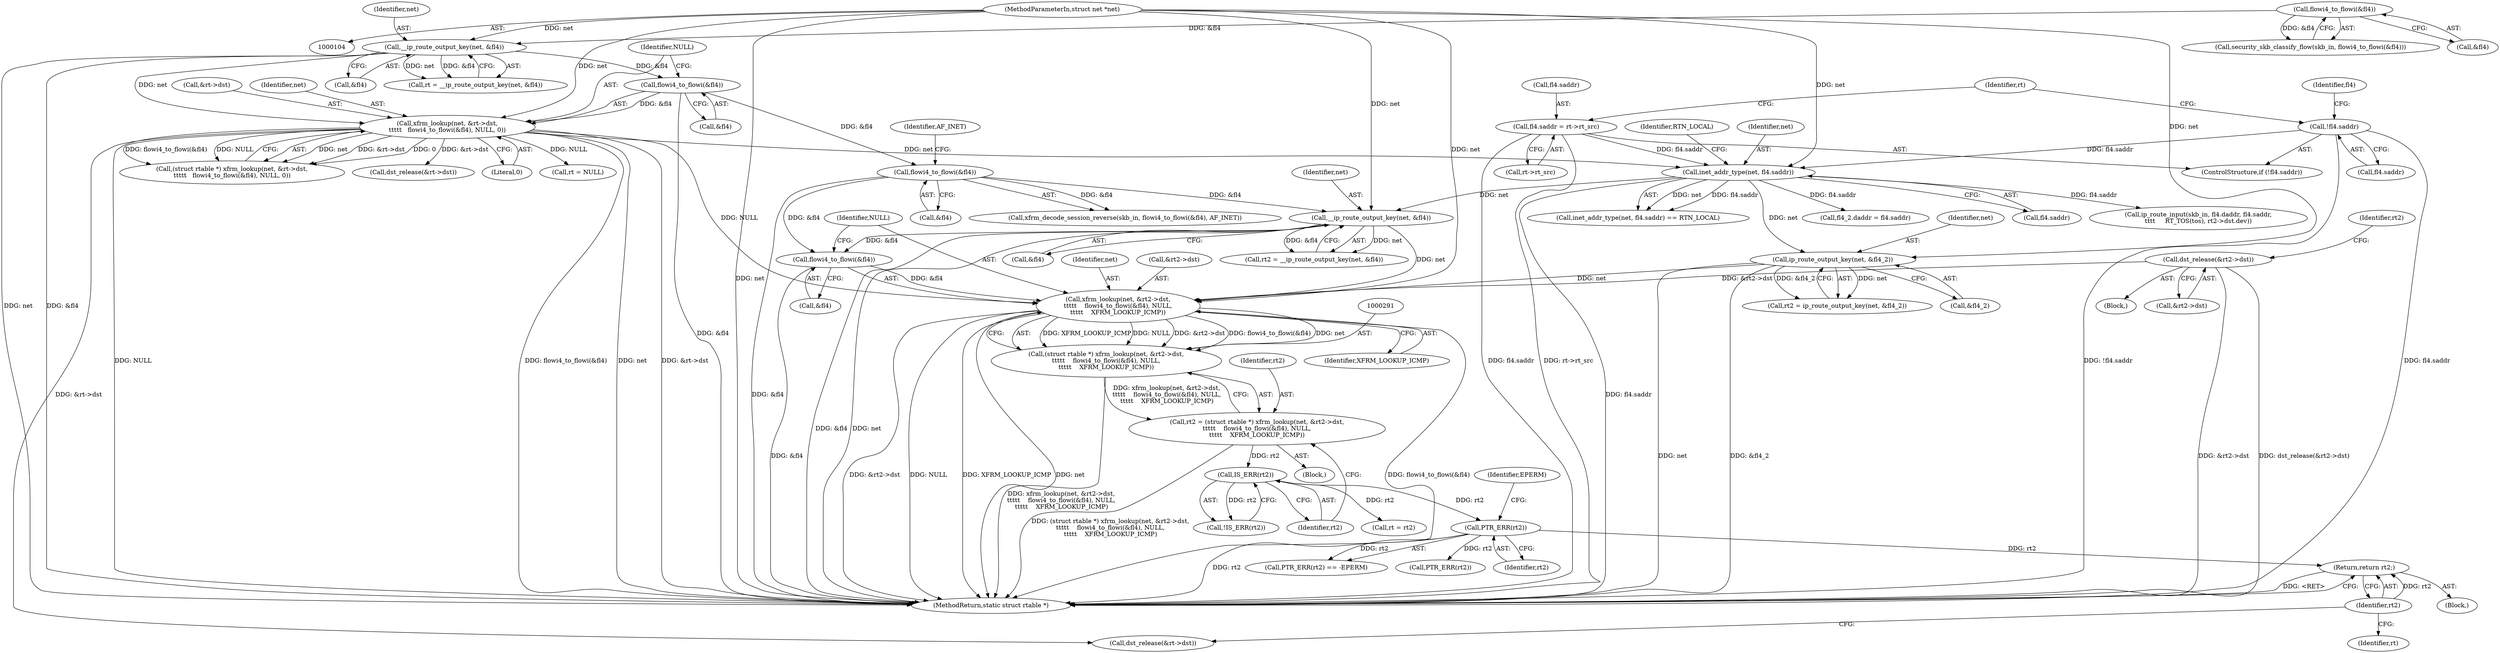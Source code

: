 digraph "0_linux_f6d8bd051c391c1c0458a30b2a7abcd939329259_12@pointer" {
"1000331" [label="(Return,return rt2;)"];
"1000332" [label="(Identifier,rt2)"];
"1000319" [label="(Call,PTR_ERR(rt2))"];
"1000305" [label="(Call,IS_ERR(rt2))"];
"1000288" [label="(Call,rt2 = (struct rtable *) xfrm_lookup(net, &rt2->dst,\n\t\t\t\t\t    flowi4_to_flowi(&fl4), NULL,\n\t\t\t\t\t    XFRM_LOOKUP_ICMP))"];
"1000290" [label="(Call,(struct rtable *) xfrm_lookup(net, &rt2->dst,\n\t\t\t\t\t    flowi4_to_flowi(&fl4), NULL,\n\t\t\t\t\t    XFRM_LOOKUP_ICMP))"];
"1000292" [label="(Call,xfrm_lookup(net, &rt2->dst,\n\t\t\t\t\t    flowi4_to_flowi(&fl4), NULL,\n\t\t\t\t\t    XFRM_LOOKUP_ICMP))"];
"1000236" [label="(Call,ip_route_output_key(net, &fl4_2))"];
"1000203" [label="(Call,inet_addr_type(net, fl4.saddr))"];
"1000154" [label="(Call,xfrm_lookup(net, &rt->dst,\n\t\t\t\t\t   flowi4_to_flowi(&fl4), NULL, 0))"];
"1000126" [label="(Call,__ip_route_output_key(net, &fl4))"];
"1000105" [label="(MethodParameterIn,struct net *net)"];
"1000121" [label="(Call,flowi4_to_flowi(&fl4))"];
"1000160" [label="(Call,flowi4_to_flowi(&fl4))"];
"1000139" [label="(Call,!fl4.saddr)"];
"1000143" [label="(Call,fl4.saddr = rt->rt_src)"];
"1000212" [label="(Call,__ip_route_output_key(net, &fl4))"];
"1000194" [label="(Call,flowi4_to_flowi(&fl4))"];
"1000271" [label="(Call,dst_release(&rt2->dst))"];
"1000298" [label="(Call,flowi4_to_flowi(&fl4))"];
"1000192" [label="(Call,xfrm_decode_session_reverse(skb_in, flowi4_to_flowi(&fl4), AF_INET))"];
"1000325" [label="(Identifier,rt)"];
"1000313" [label="(Call,rt = rt2)"];
"1000293" [label="(Identifier,net)"];
"1000113" [label="(Block,)"];
"1000163" [label="(Identifier,NULL)"];
"1000210" [label="(Call,rt2 = __ip_route_output_key(net, &fl4))"];
"1000227" [label="(Call,fl4_2.daddr = fl4.saddr)"];
"1000212" [label="(Call,__ip_route_output_key(net, &fl4))"];
"1000194" [label="(Call,flowi4_to_flowi(&fl4))"];
"1000126" [label="(Call,__ip_route_output_key(net, &fl4))"];
"1000160" [label="(Call,flowi4_to_flowi(&fl4))"];
"1000322" [label="(Identifier,EPERM)"];
"1000289" [label="(Identifier,rt2)"];
"1000277" [label="(Identifier,rt2)"];
"1000299" [label="(Call,&fl4)"];
"1000290" [label="(Call,(struct rtable *) xfrm_lookup(net, &rt2->dst,\n\t\t\t\t\t    flowi4_to_flowi(&fl4), NULL,\n\t\t\t\t\t    XFRM_LOOKUP_ICMP))"];
"1000205" [label="(Call,fl4.saddr)"];
"1000256" [label="(Call,ip_route_input(skb_in, fl4.daddr, fl4.saddr,\n\t\t\t\t     RT_TOS(tos), rt2->dst.dev))"];
"1000234" [label="(Call,rt2 = ip_route_output_key(net, &fl4_2))"];
"1000122" [label="(Call,&fl4)"];
"1000332" [label="(Identifier,rt2)"];
"1000319" [label="(Call,PTR_ERR(rt2))"];
"1000197" [label="(Identifier,AF_INET)"];
"1000224" [label="(Block,)"];
"1000147" [label="(Call,rt->rt_src)"];
"1000238" [label="(Call,&fl4_2)"];
"1000144" [label="(Call,fl4.saddr)"];
"1000156" [label="(Call,&rt->dst)"];
"1000326" [label="(Call,dst_release(&rt->dst))"];
"1000318" [label="(Call,PTR_ERR(rt2) == -EPERM)"];
"1000138" [label="(ControlStructure,if (!fl4.saddr))"];
"1000143" [label="(Call,fl4.saddr = rt->rt_src)"];
"1000214" [label="(Call,&fl4)"];
"1000155" [label="(Identifier,net)"];
"1000195" [label="(Call,&fl4)"];
"1000151" [label="(Identifier,rt)"];
"1000213" [label="(Identifier,net)"];
"1000140" [label="(Call,fl4.saddr)"];
"1000237" [label="(Identifier,net)"];
"1000202" [label="(Call,inet_addr_type(net, fl4.saddr) == RTN_LOCAL)"];
"1000208" [label="(Identifier,RTN_LOCAL)"];
"1000272" [label="(Call,&rt2->dst)"];
"1000105" [label="(MethodParameterIn,struct net *net)"];
"1000301" [label="(Identifier,NULL)"];
"1000121" [label="(Call,flowi4_to_flowi(&fl4))"];
"1000337" [label="(Call,PTR_ERR(rt2))"];
"1000152" [label="(Call,(struct rtable *) xfrm_lookup(net, &rt->dst,\n\t\t\t\t\t   flowi4_to_flowi(&fl4), NULL, 0))"];
"1000288" [label="(Call,rt2 = (struct rtable *) xfrm_lookup(net, &rt2->dst,\n\t\t\t\t\t    flowi4_to_flowi(&fl4), NULL,\n\t\t\t\t\t    XFRM_LOOKUP_ICMP))"];
"1000308" [label="(Call,dst_release(&rt->dst))"];
"1000154" [label="(Call,xfrm_lookup(net, &rt->dst,\n\t\t\t\t\t   flowi4_to_flowi(&fl4), NULL, 0))"];
"1000161" [label="(Call,&fl4)"];
"1000124" [label="(Call,rt = __ip_route_output_key(net, &fl4))"];
"1000304" [label="(Call,!IS_ERR(rt2))"];
"1000331" [label="(Return,return rt2;)"];
"1000350" [label="(MethodReturn,static struct rtable *)"];
"1000164" [label="(Literal,0)"];
"1000323" [label="(Block,)"];
"1000305" [label="(Call,IS_ERR(rt2))"];
"1000320" [label="(Identifier,rt2)"];
"1000306" [label="(Identifier,rt2)"];
"1000139" [label="(Call,!fl4.saddr)"];
"1000119" [label="(Call,security_skb_classify_flow(skb_in, flowi4_to_flowi(&fl4)))"];
"1000294" [label="(Call,&rt2->dst)"];
"1000145" [label="(Identifier,fl4)"];
"1000127" [label="(Identifier,net)"];
"1000292" [label="(Call,xfrm_lookup(net, &rt2->dst,\n\t\t\t\t\t    flowi4_to_flowi(&fl4), NULL,\n\t\t\t\t\t    XFRM_LOOKUP_ICMP))"];
"1000236" [label="(Call,ip_route_output_key(net, &fl4_2))"];
"1000203" [label="(Call,inet_addr_type(net, fl4.saddr))"];
"1000302" [label="(Identifier,XFRM_LOOKUP_ICMP)"];
"1000271" [label="(Call,dst_release(&rt2->dst))"];
"1000204" [label="(Identifier,net)"];
"1000128" [label="(Call,&fl4)"];
"1000298" [label="(Call,flowi4_to_flowi(&fl4))"];
"1000184" [label="(Call,rt = NULL)"];
"1000331" -> "1000323"  [label="AST: "];
"1000331" -> "1000332"  [label="CFG: "];
"1000332" -> "1000331"  [label="AST: "];
"1000350" -> "1000331"  [label="CFG: "];
"1000331" -> "1000350"  [label="DDG: <RET>"];
"1000332" -> "1000331"  [label="DDG: rt2"];
"1000319" -> "1000331"  [label="DDG: rt2"];
"1000332" -> "1000326"  [label="CFG: "];
"1000332" -> "1000325"  [label="CFG: "];
"1000319" -> "1000318"  [label="AST: "];
"1000319" -> "1000320"  [label="CFG: "];
"1000320" -> "1000319"  [label="AST: "];
"1000322" -> "1000319"  [label="CFG: "];
"1000319" -> "1000350"  [label="DDG: rt2"];
"1000319" -> "1000318"  [label="DDG: rt2"];
"1000305" -> "1000319"  [label="DDG: rt2"];
"1000319" -> "1000337"  [label="DDG: rt2"];
"1000305" -> "1000304"  [label="AST: "];
"1000305" -> "1000306"  [label="CFG: "];
"1000306" -> "1000305"  [label="AST: "];
"1000304" -> "1000305"  [label="CFG: "];
"1000305" -> "1000304"  [label="DDG: rt2"];
"1000288" -> "1000305"  [label="DDG: rt2"];
"1000305" -> "1000313"  [label="DDG: rt2"];
"1000288" -> "1000113"  [label="AST: "];
"1000288" -> "1000290"  [label="CFG: "];
"1000289" -> "1000288"  [label="AST: "];
"1000290" -> "1000288"  [label="AST: "];
"1000306" -> "1000288"  [label="CFG: "];
"1000288" -> "1000350"  [label="DDG: (struct rtable *) xfrm_lookup(net, &rt2->dst,\n\t\t\t\t\t    flowi4_to_flowi(&fl4), NULL,\n\t\t\t\t\t    XFRM_LOOKUP_ICMP)"];
"1000290" -> "1000288"  [label="DDG: xfrm_lookup(net, &rt2->dst,\n\t\t\t\t\t    flowi4_to_flowi(&fl4), NULL,\n\t\t\t\t\t    XFRM_LOOKUP_ICMP)"];
"1000290" -> "1000292"  [label="CFG: "];
"1000291" -> "1000290"  [label="AST: "];
"1000292" -> "1000290"  [label="AST: "];
"1000290" -> "1000350"  [label="DDG: xfrm_lookup(net, &rt2->dst,\n\t\t\t\t\t    flowi4_to_flowi(&fl4), NULL,\n\t\t\t\t\t    XFRM_LOOKUP_ICMP)"];
"1000292" -> "1000290"  [label="DDG: XFRM_LOOKUP_ICMP"];
"1000292" -> "1000290"  [label="DDG: NULL"];
"1000292" -> "1000290"  [label="DDG: &rt2->dst"];
"1000292" -> "1000290"  [label="DDG: flowi4_to_flowi(&fl4)"];
"1000292" -> "1000290"  [label="DDG: net"];
"1000292" -> "1000302"  [label="CFG: "];
"1000293" -> "1000292"  [label="AST: "];
"1000294" -> "1000292"  [label="AST: "];
"1000298" -> "1000292"  [label="AST: "];
"1000301" -> "1000292"  [label="AST: "];
"1000302" -> "1000292"  [label="AST: "];
"1000292" -> "1000350"  [label="DDG: net"];
"1000292" -> "1000350"  [label="DDG: flowi4_to_flowi(&fl4)"];
"1000292" -> "1000350"  [label="DDG: &rt2->dst"];
"1000292" -> "1000350"  [label="DDG: NULL"];
"1000292" -> "1000350"  [label="DDG: XFRM_LOOKUP_ICMP"];
"1000236" -> "1000292"  [label="DDG: net"];
"1000212" -> "1000292"  [label="DDG: net"];
"1000105" -> "1000292"  [label="DDG: net"];
"1000271" -> "1000292"  [label="DDG: &rt2->dst"];
"1000298" -> "1000292"  [label="DDG: &fl4"];
"1000154" -> "1000292"  [label="DDG: NULL"];
"1000236" -> "1000234"  [label="AST: "];
"1000236" -> "1000238"  [label="CFG: "];
"1000237" -> "1000236"  [label="AST: "];
"1000238" -> "1000236"  [label="AST: "];
"1000234" -> "1000236"  [label="CFG: "];
"1000236" -> "1000350"  [label="DDG: net"];
"1000236" -> "1000350"  [label="DDG: &fl4_2"];
"1000236" -> "1000234"  [label="DDG: net"];
"1000236" -> "1000234"  [label="DDG: &fl4_2"];
"1000203" -> "1000236"  [label="DDG: net"];
"1000105" -> "1000236"  [label="DDG: net"];
"1000203" -> "1000202"  [label="AST: "];
"1000203" -> "1000205"  [label="CFG: "];
"1000204" -> "1000203"  [label="AST: "];
"1000205" -> "1000203"  [label="AST: "];
"1000208" -> "1000203"  [label="CFG: "];
"1000203" -> "1000350"  [label="DDG: fl4.saddr"];
"1000203" -> "1000202"  [label="DDG: net"];
"1000203" -> "1000202"  [label="DDG: fl4.saddr"];
"1000154" -> "1000203"  [label="DDG: net"];
"1000105" -> "1000203"  [label="DDG: net"];
"1000139" -> "1000203"  [label="DDG: fl4.saddr"];
"1000143" -> "1000203"  [label="DDG: fl4.saddr"];
"1000203" -> "1000212"  [label="DDG: net"];
"1000203" -> "1000227"  [label="DDG: fl4.saddr"];
"1000203" -> "1000256"  [label="DDG: fl4.saddr"];
"1000154" -> "1000152"  [label="AST: "];
"1000154" -> "1000164"  [label="CFG: "];
"1000155" -> "1000154"  [label="AST: "];
"1000156" -> "1000154"  [label="AST: "];
"1000160" -> "1000154"  [label="AST: "];
"1000163" -> "1000154"  [label="AST: "];
"1000164" -> "1000154"  [label="AST: "];
"1000152" -> "1000154"  [label="CFG: "];
"1000154" -> "1000350"  [label="DDG: flowi4_to_flowi(&fl4)"];
"1000154" -> "1000350"  [label="DDG: net"];
"1000154" -> "1000350"  [label="DDG: &rt->dst"];
"1000154" -> "1000350"  [label="DDG: NULL"];
"1000154" -> "1000152"  [label="DDG: net"];
"1000154" -> "1000152"  [label="DDG: &rt->dst"];
"1000154" -> "1000152"  [label="DDG: 0"];
"1000154" -> "1000152"  [label="DDG: flowi4_to_flowi(&fl4)"];
"1000154" -> "1000152"  [label="DDG: NULL"];
"1000126" -> "1000154"  [label="DDG: net"];
"1000105" -> "1000154"  [label="DDG: net"];
"1000160" -> "1000154"  [label="DDG: &fl4"];
"1000154" -> "1000184"  [label="DDG: NULL"];
"1000154" -> "1000308"  [label="DDG: &rt->dst"];
"1000154" -> "1000326"  [label="DDG: &rt->dst"];
"1000126" -> "1000124"  [label="AST: "];
"1000126" -> "1000128"  [label="CFG: "];
"1000127" -> "1000126"  [label="AST: "];
"1000128" -> "1000126"  [label="AST: "];
"1000124" -> "1000126"  [label="CFG: "];
"1000126" -> "1000350"  [label="DDG: net"];
"1000126" -> "1000350"  [label="DDG: &fl4"];
"1000126" -> "1000124"  [label="DDG: net"];
"1000126" -> "1000124"  [label="DDG: &fl4"];
"1000105" -> "1000126"  [label="DDG: net"];
"1000121" -> "1000126"  [label="DDG: &fl4"];
"1000126" -> "1000160"  [label="DDG: &fl4"];
"1000105" -> "1000104"  [label="AST: "];
"1000105" -> "1000350"  [label="DDG: net"];
"1000105" -> "1000212"  [label="DDG: net"];
"1000121" -> "1000119"  [label="AST: "];
"1000121" -> "1000122"  [label="CFG: "];
"1000122" -> "1000121"  [label="AST: "];
"1000119" -> "1000121"  [label="CFG: "];
"1000121" -> "1000119"  [label="DDG: &fl4"];
"1000160" -> "1000161"  [label="CFG: "];
"1000161" -> "1000160"  [label="AST: "];
"1000163" -> "1000160"  [label="CFG: "];
"1000160" -> "1000350"  [label="DDG: &fl4"];
"1000160" -> "1000194"  [label="DDG: &fl4"];
"1000139" -> "1000138"  [label="AST: "];
"1000139" -> "1000140"  [label="CFG: "];
"1000140" -> "1000139"  [label="AST: "];
"1000145" -> "1000139"  [label="CFG: "];
"1000151" -> "1000139"  [label="CFG: "];
"1000139" -> "1000350"  [label="DDG: !fl4.saddr"];
"1000139" -> "1000350"  [label="DDG: fl4.saddr"];
"1000143" -> "1000138"  [label="AST: "];
"1000143" -> "1000147"  [label="CFG: "];
"1000144" -> "1000143"  [label="AST: "];
"1000147" -> "1000143"  [label="AST: "];
"1000151" -> "1000143"  [label="CFG: "];
"1000143" -> "1000350"  [label="DDG: fl4.saddr"];
"1000143" -> "1000350"  [label="DDG: rt->rt_src"];
"1000212" -> "1000210"  [label="AST: "];
"1000212" -> "1000214"  [label="CFG: "];
"1000213" -> "1000212"  [label="AST: "];
"1000214" -> "1000212"  [label="AST: "];
"1000210" -> "1000212"  [label="CFG: "];
"1000212" -> "1000350"  [label="DDG: &fl4"];
"1000212" -> "1000350"  [label="DDG: net"];
"1000212" -> "1000210"  [label="DDG: net"];
"1000212" -> "1000210"  [label="DDG: &fl4"];
"1000194" -> "1000212"  [label="DDG: &fl4"];
"1000212" -> "1000298"  [label="DDG: &fl4"];
"1000194" -> "1000192"  [label="AST: "];
"1000194" -> "1000195"  [label="CFG: "];
"1000195" -> "1000194"  [label="AST: "];
"1000197" -> "1000194"  [label="CFG: "];
"1000194" -> "1000350"  [label="DDG: &fl4"];
"1000194" -> "1000192"  [label="DDG: &fl4"];
"1000194" -> "1000298"  [label="DDG: &fl4"];
"1000271" -> "1000224"  [label="AST: "];
"1000271" -> "1000272"  [label="CFG: "];
"1000272" -> "1000271"  [label="AST: "];
"1000277" -> "1000271"  [label="CFG: "];
"1000271" -> "1000350"  [label="DDG: &rt2->dst"];
"1000271" -> "1000350"  [label="DDG: dst_release(&rt2->dst)"];
"1000298" -> "1000299"  [label="CFG: "];
"1000299" -> "1000298"  [label="AST: "];
"1000301" -> "1000298"  [label="CFG: "];
"1000298" -> "1000350"  [label="DDG: &fl4"];
}
